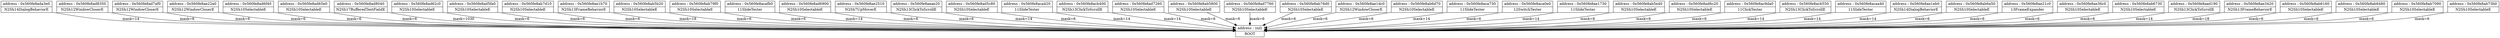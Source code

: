 digraph {
	node [shape=record]
	"node(nil)" [label = "{address : (nil) | ROOT}"];

	"node0x560fe8ada3e0" -> "node(nil)" [color=black, label="mask=14"];
	"node0x560fe8ad8350" -> "node(nil)" [color=black, label="mask=6"];
	"node0x560fe8ad7af0" -> "node(nil)" [color=black, label="mask=6"];
	"node0x560fe8ae22a0" -> "node(nil)" [color=black, label="mask=6"];
	"node0x560fe8ad6f40" -> "node(nil)" [color=black, label="mask=6"];
	"node0x560fe8ad65e0" -> "node(nil)" [color=black, label="mask=6"];
	"node0x560fe8ad8040" -> "node(nil)" [color=black, label="mask=1030"];
	"node0x560fe8ad62c0" -> "node(nil)" [color=black, label="mask=6"];
	"node0x560fe8ad5fa0" -> "node(nil)" [color=black, label="mask=6"];
	"node0x560fe8ab7d10" -> "node(nil)" [color=black, label="mask=6"];
	"node0x560fe8ae1b70" -> "node(nil)" [color=black, label="mask=18"];
	"node0x560fe8ab5b20" -> "node(nil)" [color=black, label="mask=6"];
	"node0x560fe8ab79f0" -> "node(nil)" [color=black, label="mask=6"];
	"node0x560fe8acafb0" -> "node(nil)" [color=black, label="mask=14"];
	"node0x560fe8ad6900" -> "node(nil)" [color=black, label="mask=6"];
	"node0x560fe8ae2510" -> "node(nil)" [color=black, label="mask=6"];
	"node0x560fe8aeae20" -> "node(nil)" [color=black, label="mask=14"];
	"node0x560fe8ad5c80" -> "node(nil)" [color=black, label="mask=6"];
	"node0x560fe8aca420" -> "node(nil)" [color=black, label="mask=14"];
	"node0x560fe8acb400" -> "node(nil)" [color=black, label="mask=14"];
	"node0x560fe8ad7260" -> "node(nil)" [color=black, label="mask=6"];
	"node0x560fe8ab5800" -> "node(nil)" [color=black, label="mask=6"];
	"node0x560fe8ad7760" -> "node(nil)" [color=black, label="mask=6"];
	"node0x560fe8ab76d0" -> "node(nil)" [color=black, label="mask=6"];
	"node0x560fe8ae1dc0" -> "node(nil)" [color=black, label="mask=6"];
	"node0x560fe8ab6d70" -> "node(nil)" [color=black, label="mask=6"];
	"node0x560fe8aca730" -> "node(nil)" [color=black, label="mask=14"];
	"node0x560fe8aca0e0" -> "node(nil)" [color=black, label="mask=6"];
	"node0x560fe8ae1730" -> "node(nil)" [color=black, label="mask=14"];
	"node0x560fe8ab5e40" -> "node(nil)" [color=black, label="mask=6"];
	"node0x560fe8ad6c20" -> "node(nil)" [color=black, label="mask=6"];
	"node0x560fe8ac9da0" -> "node(nil)" [color=black, label="mask=6"];
	"node0x560fe8acb550" -> "node(nil)" [color=black, label="mask=14"];
	"node0x560fe8acaa40" -> "node(nil)" [color=black, label="mask=14"];
	"node0x560fe8ae1eb0" -> "node(nil)" [color=black, label="mask=14"];
	"node0x560fe8ab6a50" -> "node(nil)" [color=black, label="mask=6"];
	"node0x560fe8ae21c0" -> "node(nil)" [color=black, label="mask=6"];
	"node0x560fe8ae36c0" -> "node(nil)" [color=black, label="mask=6"];
	"node0x560fe8ab6730" -> "node(nil)" [color=black, label="mask=6"];
	"node0x560fe8aad190" -> "node(nil)" [color=black, label="mask=14"];
	"node0x560fe8ae3420" -> "node(nil)" [color=black, label="mask=18"];
	"node0x560fe8ab6160" -> "node(nil)" [color=black, label="mask=6"];
	"node0x560fe8ab6480" -> "node(nil)" [color=black, label="mask=6"];
	"node0x560fe8ab7090" -> "node(nil)" [color=black, label="mask=6"];
	"node0x560fe8ab73b0" -> "node(nil)" [color=black, label="mask=6"];
	"node0x560fe8ada3e0" [label = "{address : 0x560fe8ada3e0 | N2Sh14DialogBehaviorE}"];

	"node0x560fe8ad8350" [label = "{address : 0x560fe8ad8350 | N2Sh12WindowCloserE}"];

	"node0x560fe8ad7af0" [label = "{address : 0x560fe8ad7af0 | N2Sh12WindowCloserE}"];

	"node0x560fe8ae22a0" [label = "{address : 0x560fe8ae22a0 | N2Sh12WindowCloserE}"];

	"node0x560fe8ad6f40" [label = "{address : 0x560fe8ad6f40 | N2Sh10SelectableE}"];

	"node0x560fe8ad65e0" [label = "{address : 0x560fe8ad65e0 | N2Sh10SelectableE}"];

	"node0x560fe8ad8040" [label = "{address : 0x560fe8ad8040 | N2Sh17BufferedTextFieldE}"];

	"node0x560fe8ad62c0" [label = "{address : 0x560fe8ad62c0 | N2Sh10SelectableE}"];

	"node0x560fe8ad5fa0" [label = "{address : 0x560fe8ad5fa0 | N2Sh10SelectableE}"];

	"node0x560fe8ab7d10" [label = "{address : 0x560fe8ab7d10 | N2Sh10SelectableE}"];

	"node0x560fe8ae1b70" [label = "{address : 0x560fe8ae1b70 | N2Sh13FrameBehaviorE}"];

	"node0x560fe8ab5b20" [label = "{address : 0x560fe8ab5b20 | N2Sh10SelectableE}"];

	"node0x560fe8ab79f0" [label = "{address : 0x560fe8ab79f0 | N2Sh10SelectableE}"];

	"node0x560fe8acafb0" [label = "{address : 0x560fe8acafb0 | 11SlideTester}"];

	"node0x560fe8ad6900" [label = "{address : 0x560fe8ad6900 | N2Sh10SelectableE}"];

	"node0x560fe8ae2510" [label = "{address : 0x560fe8ae2510 | N2Sh7UpMoverE}"];

	"node0x560fe8aeae20" [label = "{address : 0x560fe8aeae20 | N2Sh13ClickToScrollE}"];

	"node0x560fe8ad5c80" [label = "{address : 0x560fe8ad5c80 | N2Sh10SelectableE}"];

	"node0x560fe8aca420" [label = "{address : 0x560fe8aca420 | 11SlideTester}"];

	"node0x560fe8acb400" [label = "{address : 0x560fe8acb400 | N2Sh13ClickToScrollE}"];

	"node0x560fe8ad7260" [label = "{address : 0x560fe8ad7260 | N2Sh10SelectableE}"];

	"node0x560fe8ab5800" [label = "{address : 0x560fe8ab5800 | N2Sh10SelectableE}"];

	"node0x560fe8ad7760" [label = "{address : 0x560fe8ad7760 | N2Sh10SelectableE}"];

	"node0x560fe8ab76d0" [label = "{address : 0x560fe8ab76d0 | N2Sh10SelectableE}"];

	"node0x560fe8ae1dc0" [label = "{address : 0x560fe8ae1dc0 | N2Sh12WindowCloserE}"];

	"node0x560fe8ab6d70" [label = "{address : 0x560fe8ab6d70 | N2Sh10SelectableE}"];

	"node0x560fe8aca730" [label = "{address : 0x560fe8aca730 | 11SlideTester}"];

	"node0x560fe8aca0e0" [label = "{address : 0x560fe8aca0e0 | 12SwitchTester}"];

	"node0x560fe8ae1730" [label = "{address : 0x560fe8ae1730 | 11SlideTester}"];

	"node0x560fe8ab5e40" [label = "{address : 0x560fe8ab5e40 | N2Sh10SelectableE}"];

	"node0x560fe8ad6c20" [label = "{address : 0x560fe8ad6c20 | N2Sh10SelectableE}"];

	"node0x560fe8ac9da0" [label = "{address : 0x560fe8ac9da0 | 11ClickTester}"];

	"node0x560fe8acb550" [label = "{address : 0x560fe8acb550 | N2Sh13ClickToScrollE}"];

	"node0x560fe8acaa40" [label = "{address : 0x560fe8acaa40 | 11SlideTester}"];

	"node0x560fe8ae1eb0" [label = "{address : 0x560fe8ae1eb0 | N2Sh14DialogBehaviorE}"];

	"node0x560fe8ab6a50" [label = "{address : 0x560fe8ab6a50 | N2Sh10SelectableE}"];

	"node0x560fe8ae21c0" [label = "{address : 0x560fe8ae21c0 | 13FrameExpander}"];

	"node0x560fe8ae36c0" [label = "{address : 0x560fe8ae36c0 | N2Sh10SelectableE}"];

	"node0x560fe8ab6730" [label = "{address : 0x560fe8ab6730 | N2Sh10SelectableE}"];

	"node0x560fe8aad190" [label = "{address : 0x560fe8aad190 | N2Sh13ClickToScrollE}"];

	"node0x560fe8ae3420" [label = "{address : 0x560fe8ae3420 | N2Sh13FrameBehaviorE}"];

	"node0x560fe8ab6160" [label = "{address : 0x560fe8ab6160 | N2Sh10SelectableE}"];

	"node0x560fe8ab6480" [label = "{address : 0x560fe8ab6480 | N2Sh10SelectableE}"];

	"node0x560fe8ab7090" [label = "{address : 0x560fe8ab7090 | N2Sh10SelectableE}"];

	"node0x560fe8ab73b0" [label = "{address : 0x560fe8ab73b0 | N2Sh10SelectableE}"];

}
